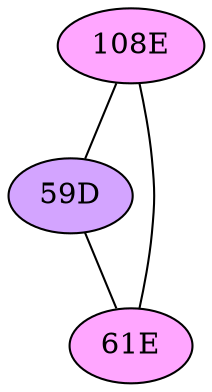 // The Round Table
graph {
	"108E" [fillcolor="#FFA6FF" style=radial]
	"59D" [fillcolor="#D3A4FF" style=radial]
	"108E" -- "59D" [penwidth=1]
	"108E" [fillcolor="#FFA6FF" style=radial]
	"61E" [fillcolor="#FFA6FF" style=radial]
	"108E" -- "61E" [penwidth=1]
	"59D" [fillcolor="#D3A4FF" style=radial]
	"61E" [fillcolor="#FFA6FF" style=radial]
	"59D" -- "61E" [penwidth=1]
}
